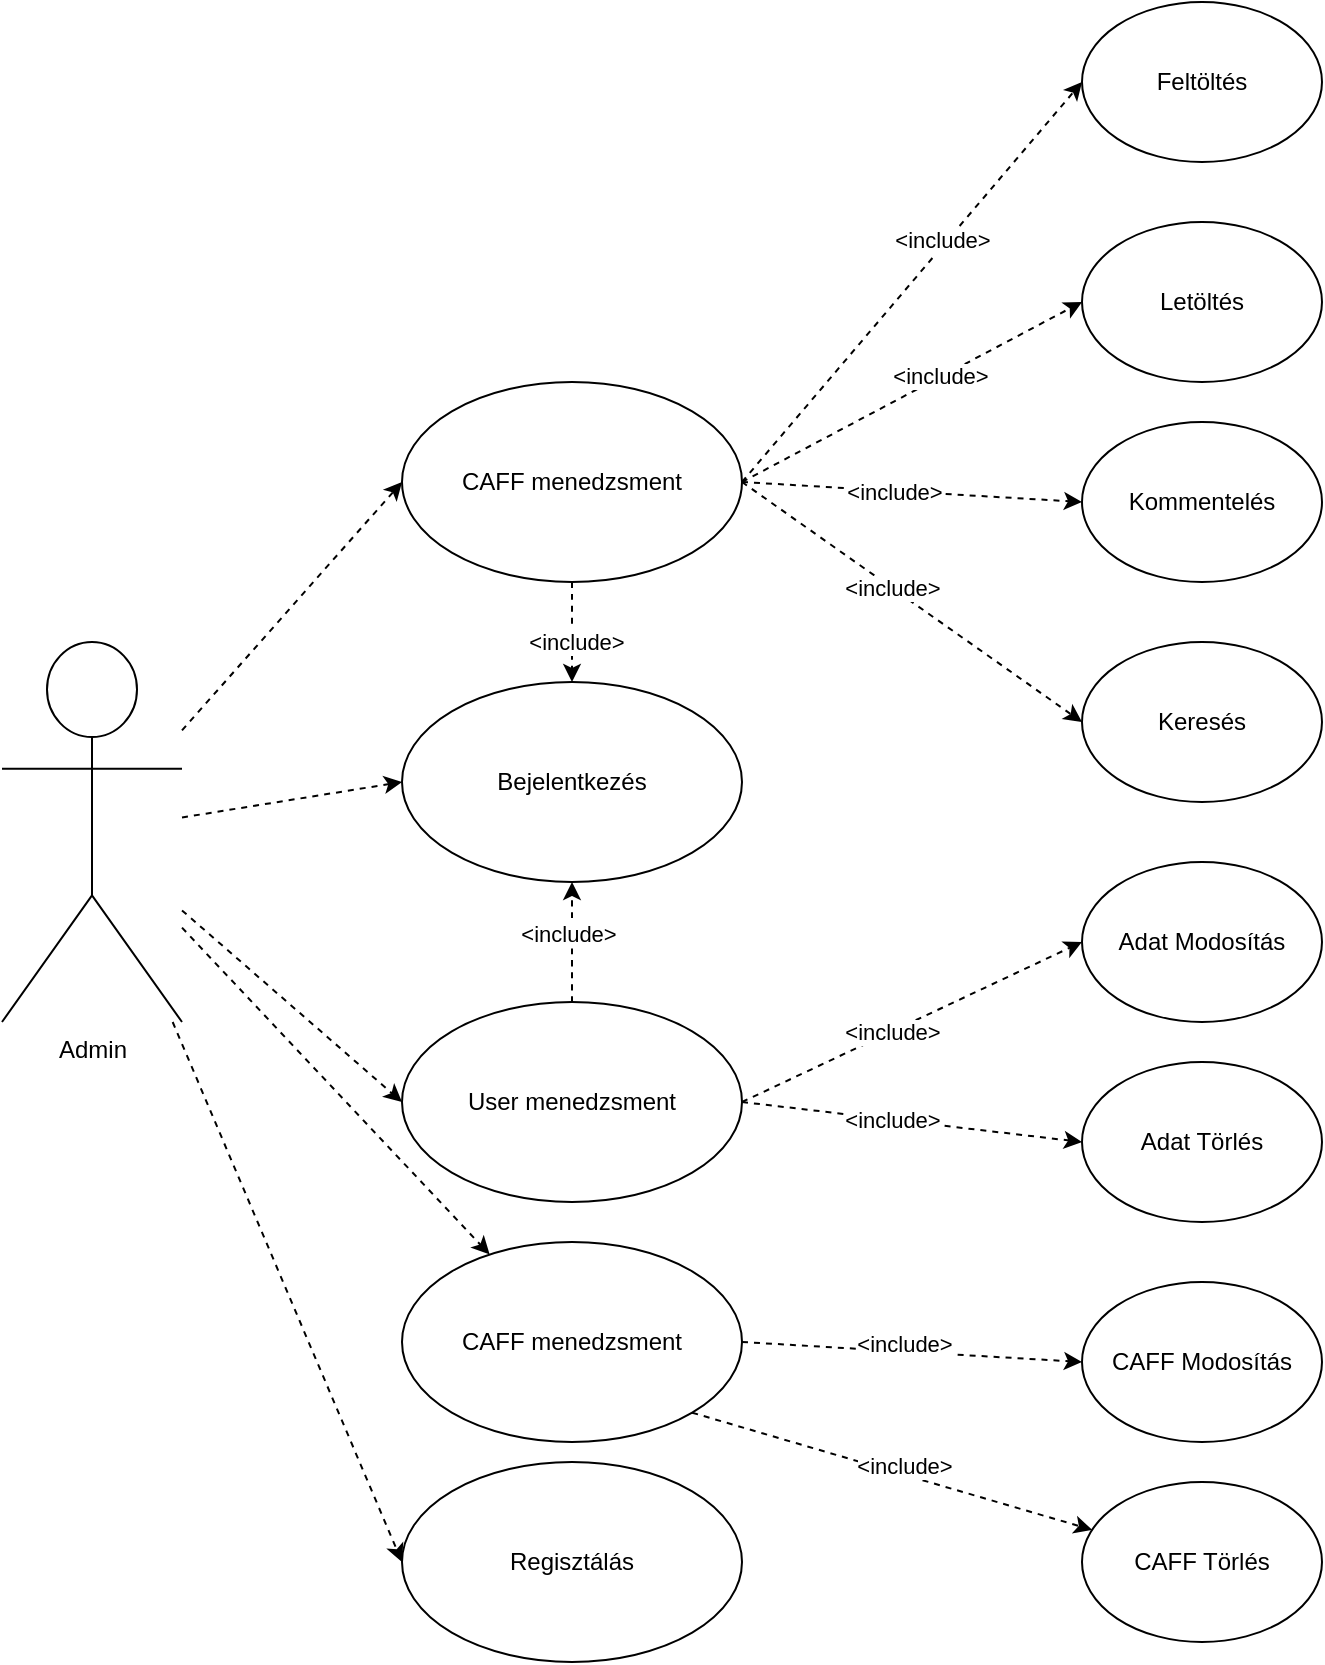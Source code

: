 <mxfile version="15.4.0" type="device"><diagram id="Pm2xcWBlijKU0bskHkSk" name="Page-1"><mxGraphModel dx="1086" dy="1906" grid="1" gridSize="10" guides="1" tooltips="1" connect="1" arrows="1" fold="1" page="1" pageScale="1" pageWidth="850" pageHeight="1100" math="0" shadow="0"><root><mxCell id="0"/><mxCell id="1" parent="0"/><mxCell id="e954ZY57CBxqiiozDPRV-1" value="Admin" style="shape=umlActor;verticalLabelPosition=bottom;verticalAlign=top;html=1;outlineConnect=0;" parent="1" vertex="1"><mxGeometry x="70" y="220" width="90" height="190" as="geometry"/></mxCell><mxCell id="e954ZY57CBxqiiozDPRV-12" style="rounded=0;orthogonalLoop=1;jettySize=auto;html=1;entryX=0;entryY=0.5;entryDx=0;entryDy=0;dashed=1;startArrow=none;startFill=0;" parent="1" source="e954ZY57CBxqiiozDPRV-1" target="e954ZY57CBxqiiozDPRV-2" edge="1"><mxGeometry relative="1" as="geometry"/></mxCell><mxCell id="e954ZY57CBxqiiozDPRV-2" value="Bejelentkezés" style="ellipse;whiteSpace=wrap;html=1;" parent="1" vertex="1"><mxGeometry x="270" y="240" width="170" height="100" as="geometry"/></mxCell><mxCell id="e954ZY57CBxqiiozDPRV-9" style="rounded=0;orthogonalLoop=1;jettySize=auto;html=1;exitX=1;exitY=0.5;exitDx=0;exitDy=0;entryX=0;entryY=0.5;entryDx=0;entryDy=0;dashed=1;" parent="1" source="e954ZY57CBxqiiozDPRV-5" target="e954ZY57CBxqiiozDPRV-6" edge="1"><mxGeometry relative="1" as="geometry"/></mxCell><mxCell id="e954ZY57CBxqiiozDPRV-16" value="&amp;lt;include&amp;gt;" style="edgeLabel;html=1;align=center;verticalAlign=middle;resizable=0;points=[];" parent="e954ZY57CBxqiiozDPRV-9" vertex="1" connectable="0"><mxGeometry x="0.198" y="2" relative="1" as="geometry"><mxPoint as="offset"/></mxGeometry></mxCell><mxCell id="e954ZY57CBxqiiozDPRV-10" style="rounded=0;orthogonalLoop=1;jettySize=auto;html=1;exitX=1;exitY=0.5;exitDx=0;exitDy=0;entryX=0;entryY=0.5;entryDx=0;entryDy=0;dashed=1;" parent="1" source="e954ZY57CBxqiiozDPRV-5" target="e954ZY57CBxqiiozDPRV-7" edge="1"><mxGeometry relative="1" as="geometry"/></mxCell><mxCell id="e954ZY57CBxqiiozDPRV-19" value="&amp;lt;include&amp;gt;" style="edgeLabel;html=1;align=center;verticalAlign=middle;resizable=0;points=[];" parent="e954ZY57CBxqiiozDPRV-10" vertex="1" connectable="0"><mxGeometry x="0.171" y="1" relative="1" as="geometry"><mxPoint as="offset"/></mxGeometry></mxCell><mxCell id="e954ZY57CBxqiiozDPRV-11" style="rounded=0;orthogonalLoop=1;jettySize=auto;html=1;exitX=1;exitY=0.5;exitDx=0;exitDy=0;entryX=0;entryY=0.5;entryDx=0;entryDy=0;dashed=1;" parent="1" source="e954ZY57CBxqiiozDPRV-5" target="e954ZY57CBxqiiozDPRV-8" edge="1"><mxGeometry relative="1" as="geometry"/></mxCell><mxCell id="e954ZY57CBxqiiozDPRV-18" value="&amp;lt;include&amp;gt;" style="edgeLabel;html=1;align=center;verticalAlign=middle;resizable=0;points=[];" parent="e954ZY57CBxqiiozDPRV-11" vertex="1" connectable="0"><mxGeometry x="-0.115" relative="1" as="geometry"><mxPoint as="offset"/></mxGeometry></mxCell><mxCell id="e954ZY57CBxqiiozDPRV-5" value="CAFF menedzsment" style="ellipse;whiteSpace=wrap;html=1;" parent="1" vertex="1"><mxGeometry x="270" y="90" width="170" height="100" as="geometry"/></mxCell><mxCell id="e954ZY57CBxqiiozDPRV-6" value="Feltöltés" style="ellipse;whiteSpace=wrap;html=1;" parent="1" vertex="1"><mxGeometry x="610" y="-100" width="120" height="80" as="geometry"/></mxCell><mxCell id="e954ZY57CBxqiiozDPRV-7" value="Letöltés" style="ellipse;whiteSpace=wrap;html=1;" parent="1" vertex="1"><mxGeometry x="610" y="10" width="120" height="80" as="geometry"/></mxCell><mxCell id="e954ZY57CBxqiiozDPRV-8" value="Kommentelés" style="ellipse;whiteSpace=wrap;html=1;" parent="1" vertex="1"><mxGeometry x="610" y="110" width="120" height="80" as="geometry"/></mxCell><mxCell id="e954ZY57CBxqiiozDPRV-13" style="rounded=0;orthogonalLoop=1;jettySize=auto;html=1;entryX=0;entryY=0.5;entryDx=0;entryDy=0;dashed=1;startArrow=none;startFill=0;" parent="1" source="e954ZY57CBxqiiozDPRV-1" target="e954ZY57CBxqiiozDPRV-5" edge="1"><mxGeometry relative="1" as="geometry"><mxPoint x="190" y="503.333" as="sourcePoint"/><mxPoint x="260" y="370" as="targetPoint"/></mxGeometry></mxCell><mxCell id="e954ZY57CBxqiiozDPRV-14" value="Regisztálás" style="ellipse;whiteSpace=wrap;html=1;" parent="1" vertex="1"><mxGeometry x="270" y="630" width="170" height="100" as="geometry"/></mxCell><mxCell id="e954ZY57CBxqiiozDPRV-15" style="rounded=0;orthogonalLoop=1;jettySize=auto;html=1;entryX=0;entryY=0.5;entryDx=0;entryDy=0;dashed=1;startArrow=none;startFill=0;" parent="1" source="e954ZY57CBxqiiozDPRV-1" target="e954ZY57CBxqiiozDPRV-14" edge="1"><mxGeometry relative="1" as="geometry"><mxPoint x="160" y="280" as="sourcePoint"/><mxPoint x="260" y="380" as="targetPoint"/></mxGeometry></mxCell><mxCell id="e954ZY57CBxqiiozDPRV-20" value="Keresés" style="ellipse;whiteSpace=wrap;html=1;" parent="1" vertex="1"><mxGeometry x="610" y="220" width="120" height="80" as="geometry"/></mxCell><mxCell id="e954ZY57CBxqiiozDPRV-21" style="rounded=0;orthogonalLoop=1;jettySize=auto;html=1;exitX=1;exitY=0.5;exitDx=0;exitDy=0;entryX=0;entryY=0.5;entryDx=0;entryDy=0;dashed=1;" parent="1" source="e954ZY57CBxqiiozDPRV-5" target="e954ZY57CBxqiiozDPRV-20" edge="1"><mxGeometry relative="1" as="geometry"><mxPoint x="450" y="420" as="sourcePoint"/></mxGeometry></mxCell><mxCell id="e954ZY57CBxqiiozDPRV-22" value="&amp;lt;include&amp;gt;" style="edgeLabel;html=1;align=center;verticalAlign=middle;resizable=0;points=[];" parent="e954ZY57CBxqiiozDPRV-21" vertex="1" connectable="0"><mxGeometry x="-0.115" relative="1" as="geometry"><mxPoint as="offset"/></mxGeometry></mxCell><mxCell id="e954ZY57CBxqiiozDPRV-23" style="edgeStyle=orthogonalEdgeStyle;rounded=0;orthogonalLoop=1;jettySize=auto;html=1;exitX=0.5;exitY=1;exitDx=0;exitDy=0;entryX=0.5;entryY=0;entryDx=0;entryDy=0;dashed=1;curved=1;" parent="1" source="e954ZY57CBxqiiozDPRV-5" target="e954ZY57CBxqiiozDPRV-2" edge="1"><mxGeometry relative="1" as="geometry"><mxPoint x="400" y="260" as="sourcePoint"/><mxPoint x="560" y="80" as="targetPoint"/></mxGeometry></mxCell><mxCell id="e954ZY57CBxqiiozDPRV-24" value="&amp;lt;include&amp;gt;" style="edgeLabel;html=1;align=center;verticalAlign=middle;resizable=0;points=[];" parent="e954ZY57CBxqiiozDPRV-23" vertex="1" connectable="0"><mxGeometry x="0.198" y="2" relative="1" as="geometry"><mxPoint as="offset"/></mxGeometry></mxCell><mxCell id="363lqyugfdthDu7QBagQ-9" style="edgeStyle=orthogonalEdgeStyle;rounded=0;orthogonalLoop=1;jettySize=auto;html=1;exitX=0.5;exitY=0;exitDx=0;exitDy=0;entryX=0.5;entryY=1;entryDx=0;entryDy=0;dashed=1;curved=1;" parent="1" source="363lqyugfdthDu7QBagQ-1" target="e954ZY57CBxqiiozDPRV-2" edge="1"><mxGeometry relative="1" as="geometry"/></mxCell><mxCell id="363lqyugfdthDu7QBagQ-10" value="&amp;lt;include&amp;gt;" style="edgeLabel;html=1;align=center;verticalAlign=middle;resizable=0;points=[];" parent="363lqyugfdthDu7QBagQ-9" vertex="1" connectable="0"><mxGeometry x="0.372" y="2" relative="1" as="geometry"><mxPoint y="7" as="offset"/></mxGeometry></mxCell><mxCell id="363lqyugfdthDu7QBagQ-1" value="User menedzsment" style="ellipse;whiteSpace=wrap;html=1;" parent="1" vertex="1"><mxGeometry x="270" y="400" width="170" height="100" as="geometry"/></mxCell><mxCell id="363lqyugfdthDu7QBagQ-2" style="rounded=0;orthogonalLoop=1;jettySize=auto;html=1;entryX=0;entryY=0.5;entryDx=0;entryDy=0;dashed=1;startArrow=none;startFill=0;" parent="1" source="e954ZY57CBxqiiozDPRV-1" target="363lqyugfdthDu7QBagQ-1" edge="1"><mxGeometry relative="1" as="geometry"><mxPoint x="155" y="190" as="sourcePoint"/><mxPoint x="255" y="255" as="targetPoint"/></mxGeometry></mxCell><mxCell id="363lqyugfdthDu7QBagQ-3" value="Adat Modosítás" style="ellipse;whiteSpace=wrap;html=1;" parent="1" vertex="1"><mxGeometry x="610" y="330" width="120" height="80" as="geometry"/></mxCell><mxCell id="363lqyugfdthDu7QBagQ-4" style="rounded=0;orthogonalLoop=1;jettySize=auto;html=1;exitX=1;exitY=0.5;exitDx=0;exitDy=0;entryX=0;entryY=0.5;entryDx=0;entryDy=0;dashed=1;" parent="1" source="363lqyugfdthDu7QBagQ-1" target="363lqyugfdthDu7QBagQ-3" edge="1"><mxGeometry relative="1" as="geometry"><mxPoint x="440" y="440" as="sourcePoint"/></mxGeometry></mxCell><mxCell id="363lqyugfdthDu7QBagQ-5" value="&amp;lt;include&amp;gt;" style="edgeLabel;html=1;align=center;verticalAlign=middle;resizable=0;points=[];" parent="363lqyugfdthDu7QBagQ-4" vertex="1" connectable="0"><mxGeometry x="-0.115" relative="1" as="geometry"><mxPoint as="offset"/></mxGeometry></mxCell><mxCell id="363lqyugfdthDu7QBagQ-6" value="Adat Törlés" style="ellipse;whiteSpace=wrap;html=1;" parent="1" vertex="1"><mxGeometry x="610" y="430" width="120" height="80" as="geometry"/></mxCell><mxCell id="363lqyugfdthDu7QBagQ-7" style="rounded=0;orthogonalLoop=1;jettySize=auto;html=1;exitX=1;exitY=0.5;exitDx=0;exitDy=0;entryX=0;entryY=0.5;entryDx=0;entryDy=0;dashed=1;" parent="1" source="363lqyugfdthDu7QBagQ-1" target="363lqyugfdthDu7QBagQ-6" edge="1"><mxGeometry relative="1" as="geometry"><mxPoint x="440" y="530" as="sourcePoint"/></mxGeometry></mxCell><mxCell id="363lqyugfdthDu7QBagQ-8" value="&amp;lt;include&amp;gt;" style="edgeLabel;html=1;align=center;verticalAlign=middle;resizable=0;points=[];" parent="363lqyugfdthDu7QBagQ-7" vertex="1" connectable="0"><mxGeometry x="-0.115" relative="1" as="geometry"><mxPoint as="offset"/></mxGeometry></mxCell><mxCell id="FPR7_oeUwN2mHC0WL89U-2" style="rounded=0;orthogonalLoop=1;jettySize=auto;html=1;dashed=1;" edge="1" parent="1" source="e954ZY57CBxqiiozDPRV-1" target="FPR7_oeUwN2mHC0WL89U-1"><mxGeometry relative="1" as="geometry"><mxPoint x="110" y="520" as="targetPoint"/><mxPoint x="190" y="420" as="sourcePoint"/></mxGeometry></mxCell><mxCell id="FPR7_oeUwN2mHC0WL89U-6" style="edgeStyle=none;rounded=0;orthogonalLoop=1;jettySize=auto;html=1;exitX=1;exitY=0.5;exitDx=0;exitDy=0;entryX=0;entryY=0.5;entryDx=0;entryDy=0;dashed=1;" edge="1" parent="1" source="FPR7_oeUwN2mHC0WL89U-1" target="FPR7_oeUwN2mHC0WL89U-5"><mxGeometry relative="1" as="geometry"/></mxCell><mxCell id="FPR7_oeUwN2mHC0WL89U-8" value="&lt;span style=&quot;color: rgba(0 , 0 , 0 , 0) ; font-family: monospace ; font-size: 0px ; background-color: rgb(248 , 249 , 250)&quot;&gt;%3CmxGraphModel%3E%3Croot%3E%3CmxCell%20id%3D%220%22%2F%3E%3CmxCell%20id%3D%221%22%20parent%3D%220%22%2F%3E%3CmxCell%20id%3D%222%22%20style%3D%22rounded%3D0%3BorthogonalLoop%3D1%3BjettySize%3Dauto%3Bhtml%3D1%3BexitX%3D1%3BexitY%3D0.5%3BexitDx%3D0%3BexitDy%3D0%3BentryX%3D0%3BentryY%3D0.5%3BentryDx%3D0%3BentryDy%3D0%3Bdashed%3D1%3B%22%20edge%3D%221%22%20parent%3D%221%22%3E%3CmxGeometry%20relative%3D%221%22%20as%3D%22geometry%22%3E%3CmxPoint%20x%3D%22440%22%20y%3D%22450%22%20as%3D%22sourcePoint%22%2F%3E%3CmxPoint%20x%3D%22610%22%20y%3D%22470%22%20as%3D%22targetPoint%22%2F%3E%3C%2FmxGeometry%3E%3C%2FmxCell%3E%3CmxCell%20id%3D%223%22%20value%3D%22%26amp%3Blt%3Binclude%26amp%3Bgt%3B%22%20style%3D%22edgeLabel%3Bhtml%3D1%3Balign%3Dcenter%3BverticalAlign%3Dmiddle%3Bresizable%3D0%3Bpoints%3D%5B%5D%3B%22%20vertex%3D%221%22%20connectable%3D%220%22%20parent%3D%222%22%3E%3CmxGeometry%20x%3D%22-0.115%22%20relative%3D%221%22%20as%3D%22geometry%22%3E%3CmxPoint%20as%3D%22offset%22%2F%3E%3C%2FmxGeometry%3E%3C%2FmxCell%3E%3C%2Froot%3E%3C%2FmxGraphModel%3E&lt;/span&gt;" style="edgeLabel;html=1;align=center;verticalAlign=middle;resizable=0;points=[];" vertex="1" connectable="0" parent="FPR7_oeUwN2mHC0WL89U-6"><mxGeometry x="-0.163" y="-3" relative="1" as="geometry"><mxPoint as="offset"/></mxGeometry></mxCell><mxCell id="FPR7_oeUwN2mHC0WL89U-7" style="edgeStyle=none;rounded=0;orthogonalLoop=1;jettySize=auto;html=1;exitX=1;exitY=1;exitDx=0;exitDy=0;dashed=1;" edge="1" parent="1" source="FPR7_oeUwN2mHC0WL89U-1" target="FPR7_oeUwN2mHC0WL89U-4"><mxGeometry relative="1" as="geometry"/></mxCell><mxCell id="FPR7_oeUwN2mHC0WL89U-1" value="CAFF menedzsment" style="ellipse;whiteSpace=wrap;html=1;" vertex="1" parent="1"><mxGeometry x="270" y="520" width="170" height="100" as="geometry"/></mxCell><mxCell id="FPR7_oeUwN2mHC0WL89U-4" value="CAFF Törlés" style="ellipse;whiteSpace=wrap;html=1;" vertex="1" parent="1"><mxGeometry x="610" y="640" width="120" height="80" as="geometry"/></mxCell><mxCell id="FPR7_oeUwN2mHC0WL89U-5" value="CAFF Modosítás" style="ellipse;whiteSpace=wrap;html=1;" vertex="1" parent="1"><mxGeometry x="610" y="540" width="120" height="80" as="geometry"/></mxCell><mxCell id="FPR7_oeUwN2mHC0WL89U-9" value="&amp;lt;include&amp;gt;" style="edgeLabel;html=1;align=center;verticalAlign=middle;resizable=0;points=[];" vertex="1" connectable="0" parent="1"><mxGeometry x="525.479" y="468.88" as="geometry"><mxPoint x="-5" y="102" as="offset"/></mxGeometry></mxCell><mxCell id="FPR7_oeUwN2mHC0WL89U-10" value="&amp;lt;include&amp;gt;" style="edgeLabel;html=1;align=center;verticalAlign=middle;resizable=0;points=[];" vertex="1" connectable="0" parent="1"><mxGeometry x="525.479" y="530.0" as="geometry"><mxPoint x="-5" y="102" as="offset"/></mxGeometry></mxCell></root></mxGraphModel></diagram></mxfile>